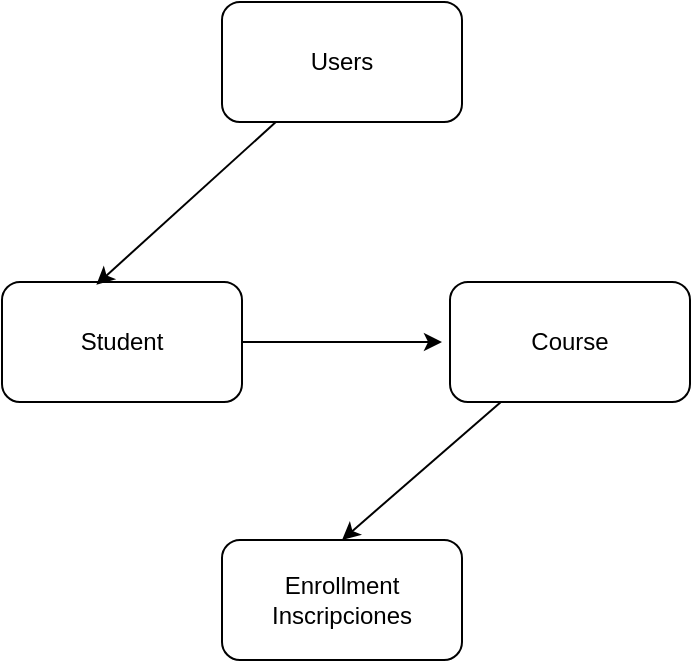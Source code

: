<mxfile>
    <diagram id="lYXrZKt2TYOmQAoej8ZV" name="Page-1">
        <mxGraphModel dx="526" dy="1600" grid="1" gridSize="10" guides="1" tooltips="1" connect="1" arrows="1" fold="1" page="1" pageScale="1" pageWidth="827" pageHeight="1169" math="0" shadow="0">
            <root>
                <mxCell id="0"/>
                <mxCell id="1" parent="0"/>
                <mxCell id="9" style="edgeStyle=none;html=1;" parent="1" source="2" edge="1">
                    <mxGeometry relative="1" as="geometry">
                        <mxPoint x="410" y="140" as="targetPoint"/>
                    </mxGeometry>
                </mxCell>
                <mxCell id="2" value="Student" style="rounded=1;whiteSpace=wrap;html=1;" parent="1" vertex="1">
                    <mxGeometry x="190" y="110" width="120" height="60" as="geometry"/>
                </mxCell>
                <mxCell id="10" style="edgeStyle=none;html=1;entryX=0.5;entryY=0;entryDx=0;entryDy=0;" parent="1" source="3" target="6" edge="1">
                    <mxGeometry relative="1" as="geometry"/>
                </mxCell>
                <mxCell id="3" value="Course" style="rounded=1;whiteSpace=wrap;html=1;" parent="1" vertex="1">
                    <mxGeometry x="414" y="110" width="120" height="60" as="geometry"/>
                </mxCell>
                <mxCell id="6" value="Enrollment&lt;br&gt;Inscripciones" style="rounded=1;whiteSpace=wrap;html=1;" parent="1" vertex="1">
                    <mxGeometry x="300" y="239" width="120" height="60" as="geometry"/>
                </mxCell>
                <mxCell id="8" style="edgeStyle=none;html=1;entryX=0.393;entryY=0.023;entryDx=0;entryDy=0;entryPerimeter=0;" parent="1" source="7" target="2" edge="1">
                    <mxGeometry relative="1" as="geometry"/>
                </mxCell>
                <mxCell id="7" value="Users" style="rounded=1;whiteSpace=wrap;html=1;" parent="1" vertex="1">
                    <mxGeometry x="300" y="-30" width="120" height="60" as="geometry"/>
                </mxCell>
            </root>
        </mxGraphModel>
    </diagram>
</mxfile>
